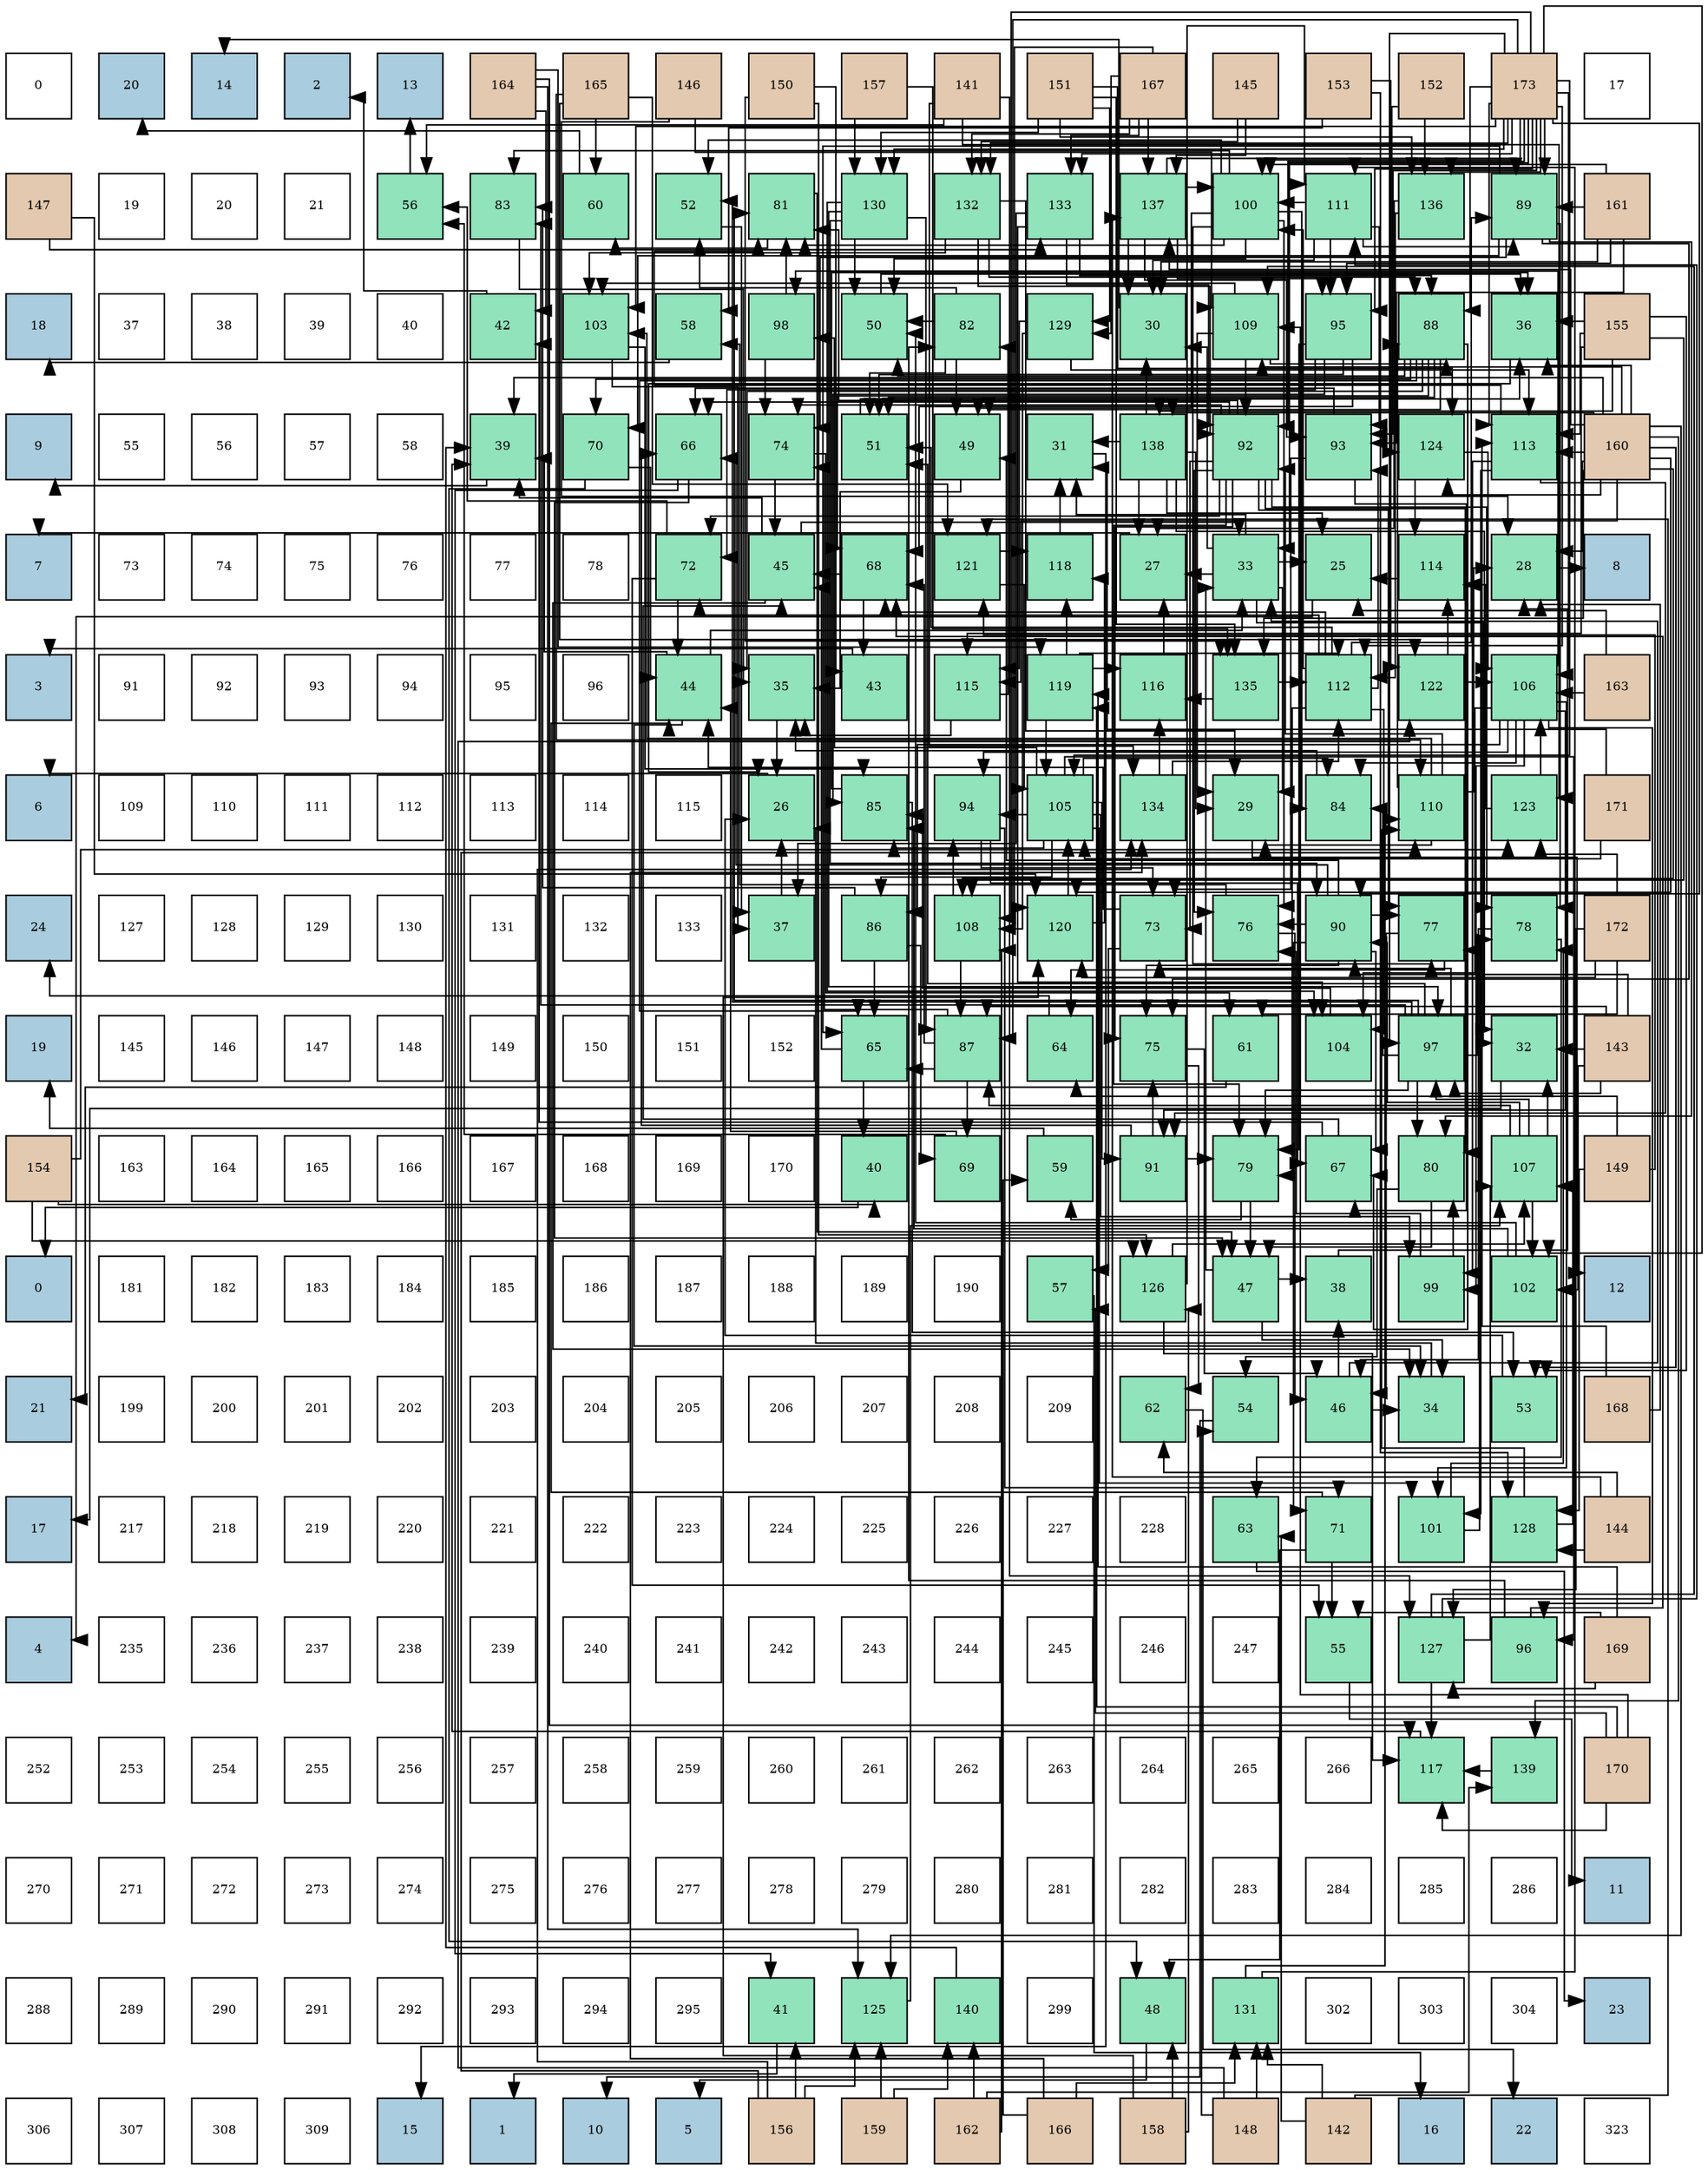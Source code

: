 digraph layout{
 rankdir=TB;
 splines=ortho;
 node [style=filled shape=square fixedsize=true width=0.6];
0[label="0", fontsize=8, fillcolor="#ffffff"];
1[label="20", fontsize=8, fillcolor="#a9ccde"];
2[label="14", fontsize=8, fillcolor="#a9ccde"];
3[label="2", fontsize=8, fillcolor="#a9ccde"];
4[label="13", fontsize=8, fillcolor="#a9ccde"];
5[label="164", fontsize=8, fillcolor="#e3c9af"];
6[label="165", fontsize=8, fillcolor="#e3c9af"];
7[label="146", fontsize=8, fillcolor="#e3c9af"];
8[label="150", fontsize=8, fillcolor="#e3c9af"];
9[label="157", fontsize=8, fillcolor="#e3c9af"];
10[label="141", fontsize=8, fillcolor="#e3c9af"];
11[label="151", fontsize=8, fillcolor="#e3c9af"];
12[label="167", fontsize=8, fillcolor="#e3c9af"];
13[label="145", fontsize=8, fillcolor="#e3c9af"];
14[label="153", fontsize=8, fillcolor="#e3c9af"];
15[label="152", fontsize=8, fillcolor="#e3c9af"];
16[label="173", fontsize=8, fillcolor="#e3c9af"];
17[label="17", fontsize=8, fillcolor="#ffffff"];
18[label="147", fontsize=8, fillcolor="#e3c9af"];
19[label="19", fontsize=8, fillcolor="#ffffff"];
20[label="20", fontsize=8, fillcolor="#ffffff"];
21[label="21", fontsize=8, fillcolor="#ffffff"];
22[label="56", fontsize=8, fillcolor="#91e3bb"];
23[label="83", fontsize=8, fillcolor="#91e3bb"];
24[label="60", fontsize=8, fillcolor="#91e3bb"];
25[label="52", fontsize=8, fillcolor="#91e3bb"];
26[label="81", fontsize=8, fillcolor="#91e3bb"];
27[label="130", fontsize=8, fillcolor="#91e3bb"];
28[label="132", fontsize=8, fillcolor="#91e3bb"];
29[label="133", fontsize=8, fillcolor="#91e3bb"];
30[label="137", fontsize=8, fillcolor="#91e3bb"];
31[label="100", fontsize=8, fillcolor="#91e3bb"];
32[label="111", fontsize=8, fillcolor="#91e3bb"];
33[label="136", fontsize=8, fillcolor="#91e3bb"];
34[label="89", fontsize=8, fillcolor="#91e3bb"];
35[label="161", fontsize=8, fillcolor="#e3c9af"];
36[label="18", fontsize=8, fillcolor="#a9ccde"];
37[label="37", fontsize=8, fillcolor="#ffffff"];
38[label="38", fontsize=8, fillcolor="#ffffff"];
39[label="39", fontsize=8, fillcolor="#ffffff"];
40[label="40", fontsize=8, fillcolor="#ffffff"];
41[label="42", fontsize=8, fillcolor="#91e3bb"];
42[label="103", fontsize=8, fillcolor="#91e3bb"];
43[label="58", fontsize=8, fillcolor="#91e3bb"];
44[label="98", fontsize=8, fillcolor="#91e3bb"];
45[label="50", fontsize=8, fillcolor="#91e3bb"];
46[label="82", fontsize=8, fillcolor="#91e3bb"];
47[label="129", fontsize=8, fillcolor="#91e3bb"];
48[label="30", fontsize=8, fillcolor="#91e3bb"];
49[label="109", fontsize=8, fillcolor="#91e3bb"];
50[label="95", fontsize=8, fillcolor="#91e3bb"];
51[label="88", fontsize=8, fillcolor="#91e3bb"];
52[label="36", fontsize=8, fillcolor="#91e3bb"];
53[label="155", fontsize=8, fillcolor="#e3c9af"];
54[label="9", fontsize=8, fillcolor="#a9ccde"];
55[label="55", fontsize=8, fillcolor="#ffffff"];
56[label="56", fontsize=8, fillcolor="#ffffff"];
57[label="57", fontsize=8, fillcolor="#ffffff"];
58[label="58", fontsize=8, fillcolor="#ffffff"];
59[label="39", fontsize=8, fillcolor="#91e3bb"];
60[label="70", fontsize=8, fillcolor="#91e3bb"];
61[label="66", fontsize=8, fillcolor="#91e3bb"];
62[label="74", fontsize=8, fillcolor="#91e3bb"];
63[label="51", fontsize=8, fillcolor="#91e3bb"];
64[label="49", fontsize=8, fillcolor="#91e3bb"];
65[label="31", fontsize=8, fillcolor="#91e3bb"];
66[label="138", fontsize=8, fillcolor="#91e3bb"];
67[label="92", fontsize=8, fillcolor="#91e3bb"];
68[label="93", fontsize=8, fillcolor="#91e3bb"];
69[label="124", fontsize=8, fillcolor="#91e3bb"];
70[label="113", fontsize=8, fillcolor="#91e3bb"];
71[label="160", fontsize=8, fillcolor="#e3c9af"];
72[label="7", fontsize=8, fillcolor="#a9ccde"];
73[label="73", fontsize=8, fillcolor="#ffffff"];
74[label="74", fontsize=8, fillcolor="#ffffff"];
75[label="75", fontsize=8, fillcolor="#ffffff"];
76[label="76", fontsize=8, fillcolor="#ffffff"];
77[label="77", fontsize=8, fillcolor="#ffffff"];
78[label="78", fontsize=8, fillcolor="#ffffff"];
79[label="72", fontsize=8, fillcolor="#91e3bb"];
80[label="45", fontsize=8, fillcolor="#91e3bb"];
81[label="68", fontsize=8, fillcolor="#91e3bb"];
82[label="121", fontsize=8, fillcolor="#91e3bb"];
83[label="118", fontsize=8, fillcolor="#91e3bb"];
84[label="27", fontsize=8, fillcolor="#91e3bb"];
85[label="33", fontsize=8, fillcolor="#91e3bb"];
86[label="25", fontsize=8, fillcolor="#91e3bb"];
87[label="114", fontsize=8, fillcolor="#91e3bb"];
88[label="28", fontsize=8, fillcolor="#91e3bb"];
89[label="8", fontsize=8, fillcolor="#a9ccde"];
90[label="3", fontsize=8, fillcolor="#a9ccde"];
91[label="91", fontsize=8, fillcolor="#ffffff"];
92[label="92", fontsize=8, fillcolor="#ffffff"];
93[label="93", fontsize=8, fillcolor="#ffffff"];
94[label="94", fontsize=8, fillcolor="#ffffff"];
95[label="95", fontsize=8, fillcolor="#ffffff"];
96[label="96", fontsize=8, fillcolor="#ffffff"];
97[label="44", fontsize=8, fillcolor="#91e3bb"];
98[label="35", fontsize=8, fillcolor="#91e3bb"];
99[label="43", fontsize=8, fillcolor="#91e3bb"];
100[label="115", fontsize=8, fillcolor="#91e3bb"];
101[label="119", fontsize=8, fillcolor="#91e3bb"];
102[label="116", fontsize=8, fillcolor="#91e3bb"];
103[label="135", fontsize=8, fillcolor="#91e3bb"];
104[label="112", fontsize=8, fillcolor="#91e3bb"];
105[label="122", fontsize=8, fillcolor="#91e3bb"];
106[label="106", fontsize=8, fillcolor="#91e3bb"];
107[label="163", fontsize=8, fillcolor="#e3c9af"];
108[label="6", fontsize=8, fillcolor="#a9ccde"];
109[label="109", fontsize=8, fillcolor="#ffffff"];
110[label="110", fontsize=8, fillcolor="#ffffff"];
111[label="111", fontsize=8, fillcolor="#ffffff"];
112[label="112", fontsize=8, fillcolor="#ffffff"];
113[label="113", fontsize=8, fillcolor="#ffffff"];
114[label="114", fontsize=8, fillcolor="#ffffff"];
115[label="115", fontsize=8, fillcolor="#ffffff"];
116[label="26", fontsize=8, fillcolor="#91e3bb"];
117[label="85", fontsize=8, fillcolor="#91e3bb"];
118[label="94", fontsize=8, fillcolor="#91e3bb"];
119[label="105", fontsize=8, fillcolor="#91e3bb"];
120[label="134", fontsize=8, fillcolor="#91e3bb"];
121[label="29", fontsize=8, fillcolor="#91e3bb"];
122[label="84", fontsize=8, fillcolor="#91e3bb"];
123[label="110", fontsize=8, fillcolor="#91e3bb"];
124[label="123", fontsize=8, fillcolor="#91e3bb"];
125[label="171", fontsize=8, fillcolor="#e3c9af"];
126[label="24", fontsize=8, fillcolor="#a9ccde"];
127[label="127", fontsize=8, fillcolor="#ffffff"];
128[label="128", fontsize=8, fillcolor="#ffffff"];
129[label="129", fontsize=8, fillcolor="#ffffff"];
130[label="130", fontsize=8, fillcolor="#ffffff"];
131[label="131", fontsize=8, fillcolor="#ffffff"];
132[label="132", fontsize=8, fillcolor="#ffffff"];
133[label="133", fontsize=8, fillcolor="#ffffff"];
134[label="37", fontsize=8, fillcolor="#91e3bb"];
135[label="86", fontsize=8, fillcolor="#91e3bb"];
136[label="108", fontsize=8, fillcolor="#91e3bb"];
137[label="120", fontsize=8, fillcolor="#91e3bb"];
138[label="73", fontsize=8, fillcolor="#91e3bb"];
139[label="76", fontsize=8, fillcolor="#91e3bb"];
140[label="90", fontsize=8, fillcolor="#91e3bb"];
141[label="77", fontsize=8, fillcolor="#91e3bb"];
142[label="78", fontsize=8, fillcolor="#91e3bb"];
143[label="172", fontsize=8, fillcolor="#e3c9af"];
144[label="19", fontsize=8, fillcolor="#a9ccde"];
145[label="145", fontsize=8, fillcolor="#ffffff"];
146[label="146", fontsize=8, fillcolor="#ffffff"];
147[label="147", fontsize=8, fillcolor="#ffffff"];
148[label="148", fontsize=8, fillcolor="#ffffff"];
149[label="149", fontsize=8, fillcolor="#ffffff"];
150[label="150", fontsize=8, fillcolor="#ffffff"];
151[label="151", fontsize=8, fillcolor="#ffffff"];
152[label="152", fontsize=8, fillcolor="#ffffff"];
153[label="65", fontsize=8, fillcolor="#91e3bb"];
154[label="87", fontsize=8, fillcolor="#91e3bb"];
155[label="64", fontsize=8, fillcolor="#91e3bb"];
156[label="75", fontsize=8, fillcolor="#91e3bb"];
157[label="61", fontsize=8, fillcolor="#91e3bb"];
158[label="104", fontsize=8, fillcolor="#91e3bb"];
159[label="97", fontsize=8, fillcolor="#91e3bb"];
160[label="32", fontsize=8, fillcolor="#91e3bb"];
161[label="143", fontsize=8, fillcolor="#e3c9af"];
162[label="154", fontsize=8, fillcolor="#e3c9af"];
163[label="163", fontsize=8, fillcolor="#ffffff"];
164[label="164", fontsize=8, fillcolor="#ffffff"];
165[label="165", fontsize=8, fillcolor="#ffffff"];
166[label="166", fontsize=8, fillcolor="#ffffff"];
167[label="167", fontsize=8, fillcolor="#ffffff"];
168[label="168", fontsize=8, fillcolor="#ffffff"];
169[label="169", fontsize=8, fillcolor="#ffffff"];
170[label="170", fontsize=8, fillcolor="#ffffff"];
171[label="40", fontsize=8, fillcolor="#91e3bb"];
172[label="69", fontsize=8, fillcolor="#91e3bb"];
173[label="59", fontsize=8, fillcolor="#91e3bb"];
174[label="91", fontsize=8, fillcolor="#91e3bb"];
175[label="79", fontsize=8, fillcolor="#91e3bb"];
176[label="67", fontsize=8, fillcolor="#91e3bb"];
177[label="80", fontsize=8, fillcolor="#91e3bb"];
178[label="107", fontsize=8, fillcolor="#91e3bb"];
179[label="149", fontsize=8, fillcolor="#e3c9af"];
180[label="0", fontsize=8, fillcolor="#a9ccde"];
181[label="181", fontsize=8, fillcolor="#ffffff"];
182[label="182", fontsize=8, fillcolor="#ffffff"];
183[label="183", fontsize=8, fillcolor="#ffffff"];
184[label="184", fontsize=8, fillcolor="#ffffff"];
185[label="185", fontsize=8, fillcolor="#ffffff"];
186[label="186", fontsize=8, fillcolor="#ffffff"];
187[label="187", fontsize=8, fillcolor="#ffffff"];
188[label="188", fontsize=8, fillcolor="#ffffff"];
189[label="189", fontsize=8, fillcolor="#ffffff"];
190[label="190", fontsize=8, fillcolor="#ffffff"];
191[label="57", fontsize=8, fillcolor="#91e3bb"];
192[label="126", fontsize=8, fillcolor="#91e3bb"];
193[label="47", fontsize=8, fillcolor="#91e3bb"];
194[label="38", fontsize=8, fillcolor="#91e3bb"];
195[label="99", fontsize=8, fillcolor="#91e3bb"];
196[label="102", fontsize=8, fillcolor="#91e3bb"];
197[label="12", fontsize=8, fillcolor="#a9ccde"];
198[label="21", fontsize=8, fillcolor="#a9ccde"];
199[label="199", fontsize=8, fillcolor="#ffffff"];
200[label="200", fontsize=8, fillcolor="#ffffff"];
201[label="201", fontsize=8, fillcolor="#ffffff"];
202[label="202", fontsize=8, fillcolor="#ffffff"];
203[label="203", fontsize=8, fillcolor="#ffffff"];
204[label="204", fontsize=8, fillcolor="#ffffff"];
205[label="205", fontsize=8, fillcolor="#ffffff"];
206[label="206", fontsize=8, fillcolor="#ffffff"];
207[label="207", fontsize=8, fillcolor="#ffffff"];
208[label="208", fontsize=8, fillcolor="#ffffff"];
209[label="209", fontsize=8, fillcolor="#ffffff"];
210[label="62", fontsize=8, fillcolor="#91e3bb"];
211[label="54", fontsize=8, fillcolor="#91e3bb"];
212[label="46", fontsize=8, fillcolor="#91e3bb"];
213[label="34", fontsize=8, fillcolor="#91e3bb"];
214[label="53", fontsize=8, fillcolor="#91e3bb"];
215[label="168", fontsize=8, fillcolor="#e3c9af"];
216[label="17", fontsize=8, fillcolor="#a9ccde"];
217[label="217", fontsize=8, fillcolor="#ffffff"];
218[label="218", fontsize=8, fillcolor="#ffffff"];
219[label="219", fontsize=8, fillcolor="#ffffff"];
220[label="220", fontsize=8, fillcolor="#ffffff"];
221[label="221", fontsize=8, fillcolor="#ffffff"];
222[label="222", fontsize=8, fillcolor="#ffffff"];
223[label="223", fontsize=8, fillcolor="#ffffff"];
224[label="224", fontsize=8, fillcolor="#ffffff"];
225[label="225", fontsize=8, fillcolor="#ffffff"];
226[label="226", fontsize=8, fillcolor="#ffffff"];
227[label="227", fontsize=8, fillcolor="#ffffff"];
228[label="228", fontsize=8, fillcolor="#ffffff"];
229[label="63", fontsize=8, fillcolor="#91e3bb"];
230[label="71", fontsize=8, fillcolor="#91e3bb"];
231[label="101", fontsize=8, fillcolor="#91e3bb"];
232[label="128", fontsize=8, fillcolor="#91e3bb"];
233[label="144", fontsize=8, fillcolor="#e3c9af"];
234[label="4", fontsize=8, fillcolor="#a9ccde"];
235[label="235", fontsize=8, fillcolor="#ffffff"];
236[label="236", fontsize=8, fillcolor="#ffffff"];
237[label="237", fontsize=8, fillcolor="#ffffff"];
238[label="238", fontsize=8, fillcolor="#ffffff"];
239[label="239", fontsize=8, fillcolor="#ffffff"];
240[label="240", fontsize=8, fillcolor="#ffffff"];
241[label="241", fontsize=8, fillcolor="#ffffff"];
242[label="242", fontsize=8, fillcolor="#ffffff"];
243[label="243", fontsize=8, fillcolor="#ffffff"];
244[label="244", fontsize=8, fillcolor="#ffffff"];
245[label="245", fontsize=8, fillcolor="#ffffff"];
246[label="246", fontsize=8, fillcolor="#ffffff"];
247[label="247", fontsize=8, fillcolor="#ffffff"];
248[label="55", fontsize=8, fillcolor="#91e3bb"];
249[label="127", fontsize=8, fillcolor="#91e3bb"];
250[label="96", fontsize=8, fillcolor="#91e3bb"];
251[label="169", fontsize=8, fillcolor="#e3c9af"];
252[label="252", fontsize=8, fillcolor="#ffffff"];
253[label="253", fontsize=8, fillcolor="#ffffff"];
254[label="254", fontsize=8, fillcolor="#ffffff"];
255[label="255", fontsize=8, fillcolor="#ffffff"];
256[label="256", fontsize=8, fillcolor="#ffffff"];
257[label="257", fontsize=8, fillcolor="#ffffff"];
258[label="258", fontsize=8, fillcolor="#ffffff"];
259[label="259", fontsize=8, fillcolor="#ffffff"];
260[label="260", fontsize=8, fillcolor="#ffffff"];
261[label="261", fontsize=8, fillcolor="#ffffff"];
262[label="262", fontsize=8, fillcolor="#ffffff"];
263[label="263", fontsize=8, fillcolor="#ffffff"];
264[label="264", fontsize=8, fillcolor="#ffffff"];
265[label="265", fontsize=8, fillcolor="#ffffff"];
266[label="266", fontsize=8, fillcolor="#ffffff"];
267[label="117", fontsize=8, fillcolor="#91e3bb"];
268[label="139", fontsize=8, fillcolor="#91e3bb"];
269[label="170", fontsize=8, fillcolor="#e3c9af"];
270[label="270", fontsize=8, fillcolor="#ffffff"];
271[label="271", fontsize=8, fillcolor="#ffffff"];
272[label="272", fontsize=8, fillcolor="#ffffff"];
273[label="273", fontsize=8, fillcolor="#ffffff"];
274[label="274", fontsize=8, fillcolor="#ffffff"];
275[label="275", fontsize=8, fillcolor="#ffffff"];
276[label="276", fontsize=8, fillcolor="#ffffff"];
277[label="277", fontsize=8, fillcolor="#ffffff"];
278[label="278", fontsize=8, fillcolor="#ffffff"];
279[label="279", fontsize=8, fillcolor="#ffffff"];
280[label="280", fontsize=8, fillcolor="#ffffff"];
281[label="281", fontsize=8, fillcolor="#ffffff"];
282[label="282", fontsize=8, fillcolor="#ffffff"];
283[label="283", fontsize=8, fillcolor="#ffffff"];
284[label="284", fontsize=8, fillcolor="#ffffff"];
285[label="285", fontsize=8, fillcolor="#ffffff"];
286[label="286", fontsize=8, fillcolor="#ffffff"];
287[label="11", fontsize=8, fillcolor="#a9ccde"];
288[label="288", fontsize=8, fillcolor="#ffffff"];
289[label="289", fontsize=8, fillcolor="#ffffff"];
290[label="290", fontsize=8, fillcolor="#ffffff"];
291[label="291", fontsize=8, fillcolor="#ffffff"];
292[label="292", fontsize=8, fillcolor="#ffffff"];
293[label="293", fontsize=8, fillcolor="#ffffff"];
294[label="294", fontsize=8, fillcolor="#ffffff"];
295[label="295", fontsize=8, fillcolor="#ffffff"];
296[label="41", fontsize=8, fillcolor="#91e3bb"];
297[label="125", fontsize=8, fillcolor="#91e3bb"];
298[label="140", fontsize=8, fillcolor="#91e3bb"];
299[label="299", fontsize=8, fillcolor="#ffffff"];
300[label="48", fontsize=8, fillcolor="#91e3bb"];
301[label="131", fontsize=8, fillcolor="#91e3bb"];
302[label="302", fontsize=8, fillcolor="#ffffff"];
303[label="303", fontsize=8, fillcolor="#ffffff"];
304[label="304", fontsize=8, fillcolor="#ffffff"];
305[label="23", fontsize=8, fillcolor="#a9ccde"];
306[label="306", fontsize=8, fillcolor="#ffffff"];
307[label="307", fontsize=8, fillcolor="#ffffff"];
308[label="308", fontsize=8, fillcolor="#ffffff"];
309[label="309", fontsize=8, fillcolor="#ffffff"];
310[label="15", fontsize=8, fillcolor="#a9ccde"];
311[label="1", fontsize=8, fillcolor="#a9ccde"];
312[label="10", fontsize=8, fillcolor="#a9ccde"];
313[label="5", fontsize=8, fillcolor="#a9ccde"];
314[label="156", fontsize=8, fillcolor="#e3c9af"];
315[label="159", fontsize=8, fillcolor="#e3c9af"];
316[label="162", fontsize=8, fillcolor="#e3c9af"];
317[label="166", fontsize=8, fillcolor="#e3c9af"];
318[label="158", fontsize=8, fillcolor="#e3c9af"];
319[label="148", fontsize=8, fillcolor="#e3c9af"];
320[label="142", fontsize=8, fillcolor="#e3c9af"];
321[label="16", fontsize=8, fillcolor="#a9ccde"];
322[label="22", fontsize=8, fillcolor="#a9ccde"];
323[label="323", fontsize=8, fillcolor="#ffffff"];
edge [constraint=false, style=vis];86 -> 234;
116 -> 108;
84 -> 72;
88 -> 89;
121 -> 197;
48 -> 2;
65 -> 310;
160 -> 216;
85 -> 86;
85 -> 84;
85 -> 121;
85 -> 48;
85 -> 65;
85 -> 160;
213 -> 116;
98 -> 116;
52 -> 116;
134 -> 116;
194 -> 88;
59 -> 54;
171 -> 180;
296 -> 311;
41 -> 3;
99 -> 90;
97 -> 85;
97 -> 213;
97 -> 59;
80 -> 85;
80 -> 213;
80 -> 59;
212 -> 85;
212 -> 213;
212 -> 194;
193 -> 85;
193 -> 213;
193 -> 194;
300 -> 313;
64 -> 98;
45 -> 52;
63 -> 52;
25 -> 134;
214 -> 116;
211 -> 312;
248 -> 287;
22 -> 4;
191 -> 321;
43 -> 36;
173 -> 144;
24 -> 1;
157 -> 198;
210 -> 322;
229 -> 305;
155 -> 126;
153 -> 171;
153 -> 80;
61 -> 296;
61 -> 193;
176 -> 41;
176 -> 80;
81 -> 99;
81 -> 80;
172 -> 97;
172 -> 22;
60 -> 97;
60 -> 300;
230 -> 97;
230 -> 300;
230 -> 248;
79 -> 97;
79 -> 248;
79 -> 22;
138 -> 97;
138 -> 191;
62 -> 80;
62 -> 157;
156 -> 212;
156 -> 210;
139 -> 212;
139 -> 43;
141 -> 212;
141 -> 155;
142 -> 212;
142 -> 229;
175 -> 193;
175 -> 173;
177 -> 193;
177 -> 211;
26 -> 193;
26 -> 24;
46 -> 64;
46 -> 45;
46 -> 63;
46 -> 25;
23 -> 98;
122 -> 98;
117 -> 52;
117 -> 214;
135 -> 153;
135 -> 172;
135 -> 23;
154 -> 153;
154 -> 81;
154 -> 172;
154 -> 62;
51 -> 98;
51 -> 64;
51 -> 45;
51 -> 63;
51 -> 153;
51 -> 176;
51 -> 81;
51 -> 60;
34 -> 153;
34 -> 60;
34 -> 62;
34 -> 156;
34 -> 142;
34 -> 177;
140 -> 64;
140 -> 61;
140 -> 176;
140 -> 230;
140 -> 156;
140 -> 139;
140 -> 141;
174 -> 61;
174 -> 156;
174 -> 175;
67 -> 61;
67 -> 79;
67 -> 138;
67 -> 62;
67 -> 156;
67 -> 139;
67 -> 141;
67 -> 142;
67 -> 175;
67 -> 177;
67 -> 26;
68 -> 61;
68 -> 176;
68 -> 138;
118 -> 176;
118 -> 230;
118 -> 138;
50 -> 63;
50 -> 81;
50 -> 79;
50 -> 175;
50 -> 117;
250 -> 81;
250 -> 46;
159 -> 63;
159 -> 25;
159 -> 138;
159 -> 142;
159 -> 175;
159 -> 177;
159 -> 26;
159 -> 23;
159 -> 122;
44 -> 62;
44 -> 26;
195 -> 139;
195 -> 177;
31 -> 64;
31 -> 45;
31 -> 25;
31 -> 139;
31 -> 141;
31 -> 26;
31 -> 23;
31 -> 122;
231 -> 141;
231 -> 142;
196 -> 45;
196 -> 117;
42 -> 134;
42 -> 117;
158 -> 117;
119 -> 122;
119 -> 117;
119 -> 135;
119 -> 174;
119 -> 118;
119 -> 250;
119 -> 44;
119 -> 195;
119 -> 231;
106 -> 122;
106 -> 135;
106 -> 174;
106 -> 118;
106 -> 250;
106 -> 44;
106 -> 195;
106 -> 231;
106 -> 158;
178 -> 160;
178 -> 154;
178 -> 140;
178 -> 159;
178 -> 196;
136 -> 154;
136 -> 118;
49 -> 121;
49 -> 51;
49 -> 67;
49 -> 42;
123 -> 88;
123 -> 121;
123 -> 51;
123 -> 67;
123 -> 42;
32 -> 48;
32 -> 34;
32 -> 68;
32 -> 50;
32 -> 31;
104 -> 63;
104 -> 81;
104 -> 79;
104 -> 175;
104 -> 34;
104 -> 68;
104 -> 31;
104 -> 158;
70 -> 26;
70 -> 174;
70 -> 195;
70 -> 231;
87 -> 86;
100 -> 98;
100 -> 46;
102 -> 84;
267 -> 59;
83 -> 65;
101 -> 119;
101 -> 104;
101 -> 102;
101 -> 83;
137 -> 119;
137 -> 83;
82 -> 119;
82 -> 83;
105 -> 106;
105 -> 87;
124 -> 106;
124 -> 87;
69 -> 106;
69 -> 87;
297 -> 178;
192 -> 178;
192 -> 32;
192 -> 267;
249 -> 178;
249 -> 49;
249 -> 32;
249 -> 267;
232 -> 178;
232 -> 123;
47 -> 136;
47 -> 70;
47 -> 100;
27 -> 45;
27 -> 154;
27 -> 140;
27 -> 159;
27 -> 158;
301 -> 123;
301 -> 32;
28 -> 121;
28 -> 51;
28 -> 67;
28 -> 42;
29 -> 134;
29 -> 51;
29 -> 67;
29 -> 158;
120 -> 104;
120 -> 102;
103 -> 104;
103 -> 102;
33 -> 84;
33 -> 104;
30 -> 48;
30 -> 34;
30 -> 68;
30 -> 50;
30 -> 31;
66 -> 86;
66 -> 84;
66 -> 121;
66 -> 48;
66 -> 65;
66 -> 160;
268 -> 267;
298 -> 59;
10 -> 22;
10 -> 124;
10 -> 249;
10 -> 120;
320 -> 229;
320 -> 82;
320 -> 301;
161 -> 160;
161 -> 154;
161 -> 140;
161 -> 159;
161 -> 196;
233 -> 210;
233 -> 232;
233 -> 30;
13 -> 28;
13 -> 30;
7 -> 88;
7 -> 49;
18 -> 137;
18 -> 29;
319 -> 211;
319 -> 105;
319 -> 301;
179 -> 155;
179 -> 82;
179 -> 232;
8 -> 99;
8 -> 192;
8 -> 103;
11 -> 69;
11 -> 47;
11 -> 27;
11 -> 103;
11 -> 33;
15 -> 69;
15 -> 33;
14 -> 43;
14 -> 105;
14 -> 232;
162 -> 171;
162 -> 124;
162 -> 192;
53 -> 52;
53 -> 214;
53 -> 136;
53 -> 70;
53 -> 100;
53 -> 66;
314 -> 296;
314 -> 123;
314 -> 297;
314 -> 120;
9 -> 27;
9 -> 103;
318 -> 300;
318 -> 137;
318 -> 192;
315 -> 297;
315 -> 298;
71 -> 88;
71 -> 52;
71 -> 59;
71 -> 214;
71 -> 136;
71 -> 49;
71 -> 70;
71 -> 100;
71 -> 137;
71 -> 69;
71 -> 297;
71 -> 103;
71 -> 30;
71 -> 66;
71 -> 268;
35 -> 48;
35 -> 34;
35 -> 68;
35 -> 50;
35 -> 31;
316 -> 136;
316 -> 268;
316 -> 298;
107 -> 86;
107 -> 106;
5 -> 41;
5 -> 267;
5 -> 101;
5 -> 297;
6 -> 24;
6 -> 123;
6 -> 82;
6 -> 105;
317 -> 173;
317 -> 301;
317 -> 120;
12 -> 137;
12 -> 47;
12 -> 28;
12 -> 29;
12 -> 30;
215 -> 88;
215 -> 70;
251 -> 248;
251 -> 101;
251 -> 249;
269 -> 191;
269 -> 49;
269 -> 267;
269 -> 101;
125 -> 65;
125 -> 119;
143 -> 157;
143 -> 137;
143 -> 124;
143 -> 249;
16 -> 85;
16 -> 154;
16 -> 51;
16 -> 34;
16 -> 140;
16 -> 67;
16 -> 68;
16 -> 50;
16 -> 159;
16 -> 31;
16 -> 196;
16 -> 42;
16 -> 119;
16 -> 106;
16 -> 136;
16 -> 104;
16 -> 70;
16 -> 27;
16 -> 28;
16 -> 29;
16 -> 33;
edge [constraint=true, style=invis];
0 -> 18 -> 36 -> 54 -> 72 -> 90 -> 108 -> 126 -> 144 -> 162 -> 180 -> 198 -> 216 -> 234 -> 252 -> 270 -> 288 -> 306;
1 -> 19 -> 37 -> 55 -> 73 -> 91 -> 109 -> 127 -> 145 -> 163 -> 181 -> 199 -> 217 -> 235 -> 253 -> 271 -> 289 -> 307;
2 -> 20 -> 38 -> 56 -> 74 -> 92 -> 110 -> 128 -> 146 -> 164 -> 182 -> 200 -> 218 -> 236 -> 254 -> 272 -> 290 -> 308;
3 -> 21 -> 39 -> 57 -> 75 -> 93 -> 111 -> 129 -> 147 -> 165 -> 183 -> 201 -> 219 -> 237 -> 255 -> 273 -> 291 -> 309;
4 -> 22 -> 40 -> 58 -> 76 -> 94 -> 112 -> 130 -> 148 -> 166 -> 184 -> 202 -> 220 -> 238 -> 256 -> 274 -> 292 -> 310;
5 -> 23 -> 41 -> 59 -> 77 -> 95 -> 113 -> 131 -> 149 -> 167 -> 185 -> 203 -> 221 -> 239 -> 257 -> 275 -> 293 -> 311;
6 -> 24 -> 42 -> 60 -> 78 -> 96 -> 114 -> 132 -> 150 -> 168 -> 186 -> 204 -> 222 -> 240 -> 258 -> 276 -> 294 -> 312;
7 -> 25 -> 43 -> 61 -> 79 -> 97 -> 115 -> 133 -> 151 -> 169 -> 187 -> 205 -> 223 -> 241 -> 259 -> 277 -> 295 -> 313;
8 -> 26 -> 44 -> 62 -> 80 -> 98 -> 116 -> 134 -> 152 -> 170 -> 188 -> 206 -> 224 -> 242 -> 260 -> 278 -> 296 -> 314;
9 -> 27 -> 45 -> 63 -> 81 -> 99 -> 117 -> 135 -> 153 -> 171 -> 189 -> 207 -> 225 -> 243 -> 261 -> 279 -> 297 -> 315;
10 -> 28 -> 46 -> 64 -> 82 -> 100 -> 118 -> 136 -> 154 -> 172 -> 190 -> 208 -> 226 -> 244 -> 262 -> 280 -> 298 -> 316;
11 -> 29 -> 47 -> 65 -> 83 -> 101 -> 119 -> 137 -> 155 -> 173 -> 191 -> 209 -> 227 -> 245 -> 263 -> 281 -> 299 -> 317;
12 -> 30 -> 48 -> 66 -> 84 -> 102 -> 120 -> 138 -> 156 -> 174 -> 192 -> 210 -> 228 -> 246 -> 264 -> 282 -> 300 -> 318;
13 -> 31 -> 49 -> 67 -> 85 -> 103 -> 121 -> 139 -> 157 -> 175 -> 193 -> 211 -> 229 -> 247 -> 265 -> 283 -> 301 -> 319;
14 -> 32 -> 50 -> 68 -> 86 -> 104 -> 122 -> 140 -> 158 -> 176 -> 194 -> 212 -> 230 -> 248 -> 266 -> 284 -> 302 -> 320;
15 -> 33 -> 51 -> 69 -> 87 -> 105 -> 123 -> 141 -> 159 -> 177 -> 195 -> 213 -> 231 -> 249 -> 267 -> 285 -> 303 -> 321;
16 -> 34 -> 52 -> 70 -> 88 -> 106 -> 124 -> 142 -> 160 -> 178 -> 196 -> 214 -> 232 -> 250 -> 268 -> 286 -> 304 -> 322;
17 -> 35 -> 53 -> 71 -> 89 -> 107 -> 125 -> 143 -> 161 -> 179 -> 197 -> 215 -> 233 -> 251 -> 269 -> 287 -> 305 -> 323;
rank = same {0 -> 1 -> 2 -> 3 -> 4 -> 5 -> 6 -> 7 -> 8 -> 9 -> 10 -> 11 -> 12 -> 13 -> 14 -> 15 -> 16 -> 17};
rank = same {18 -> 19 -> 20 -> 21 -> 22 -> 23 -> 24 -> 25 -> 26 -> 27 -> 28 -> 29 -> 30 -> 31 -> 32 -> 33 -> 34 -> 35};
rank = same {36 -> 37 -> 38 -> 39 -> 40 -> 41 -> 42 -> 43 -> 44 -> 45 -> 46 -> 47 -> 48 -> 49 -> 50 -> 51 -> 52 -> 53};
rank = same {54 -> 55 -> 56 -> 57 -> 58 -> 59 -> 60 -> 61 -> 62 -> 63 -> 64 -> 65 -> 66 -> 67 -> 68 -> 69 -> 70 -> 71};
rank = same {72 -> 73 -> 74 -> 75 -> 76 -> 77 -> 78 -> 79 -> 80 -> 81 -> 82 -> 83 -> 84 -> 85 -> 86 -> 87 -> 88 -> 89};
rank = same {90 -> 91 -> 92 -> 93 -> 94 -> 95 -> 96 -> 97 -> 98 -> 99 -> 100 -> 101 -> 102 -> 103 -> 104 -> 105 -> 106 -> 107};
rank = same {108 -> 109 -> 110 -> 111 -> 112 -> 113 -> 114 -> 115 -> 116 -> 117 -> 118 -> 119 -> 120 -> 121 -> 122 -> 123 -> 124 -> 125};
rank = same {126 -> 127 -> 128 -> 129 -> 130 -> 131 -> 132 -> 133 -> 134 -> 135 -> 136 -> 137 -> 138 -> 139 -> 140 -> 141 -> 142 -> 143};
rank = same {144 -> 145 -> 146 -> 147 -> 148 -> 149 -> 150 -> 151 -> 152 -> 153 -> 154 -> 155 -> 156 -> 157 -> 158 -> 159 -> 160 -> 161};
rank = same {162 -> 163 -> 164 -> 165 -> 166 -> 167 -> 168 -> 169 -> 170 -> 171 -> 172 -> 173 -> 174 -> 175 -> 176 -> 177 -> 178 -> 179};
rank = same {180 -> 181 -> 182 -> 183 -> 184 -> 185 -> 186 -> 187 -> 188 -> 189 -> 190 -> 191 -> 192 -> 193 -> 194 -> 195 -> 196 -> 197};
rank = same {198 -> 199 -> 200 -> 201 -> 202 -> 203 -> 204 -> 205 -> 206 -> 207 -> 208 -> 209 -> 210 -> 211 -> 212 -> 213 -> 214 -> 215};
rank = same {216 -> 217 -> 218 -> 219 -> 220 -> 221 -> 222 -> 223 -> 224 -> 225 -> 226 -> 227 -> 228 -> 229 -> 230 -> 231 -> 232 -> 233};
rank = same {234 -> 235 -> 236 -> 237 -> 238 -> 239 -> 240 -> 241 -> 242 -> 243 -> 244 -> 245 -> 246 -> 247 -> 248 -> 249 -> 250 -> 251};
rank = same {252 -> 253 -> 254 -> 255 -> 256 -> 257 -> 258 -> 259 -> 260 -> 261 -> 262 -> 263 -> 264 -> 265 -> 266 -> 267 -> 268 -> 269};
rank = same {270 -> 271 -> 272 -> 273 -> 274 -> 275 -> 276 -> 277 -> 278 -> 279 -> 280 -> 281 -> 282 -> 283 -> 284 -> 285 -> 286 -> 287};
rank = same {288 -> 289 -> 290 -> 291 -> 292 -> 293 -> 294 -> 295 -> 296 -> 297 -> 298 -> 299 -> 300 -> 301 -> 302 -> 303 -> 304 -> 305};
rank = same {306 -> 307 -> 308 -> 309 -> 310 -> 311 -> 312 -> 313 -> 314 -> 315 -> 316 -> 317 -> 318 -> 319 -> 320 -> 321 -> 322 -> 323};
}